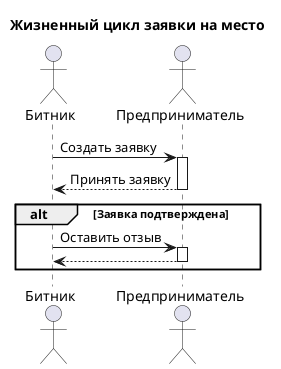 @startuml

actor Битник
actor Предприниматель

title Жизненный цикл заявки на место

Битник -> Предприниматель: Создать заявку
activate Предприниматель
Предприниматель --> Битник: Принять заявку
deactivate Предприниматель

alt Заявка подтверждена
    Битник -> Предприниматель: Оставить отзыв
    activate Предприниматель

    Предприниматель --> Битник

    deactivate Предприниматель
end
@enduml